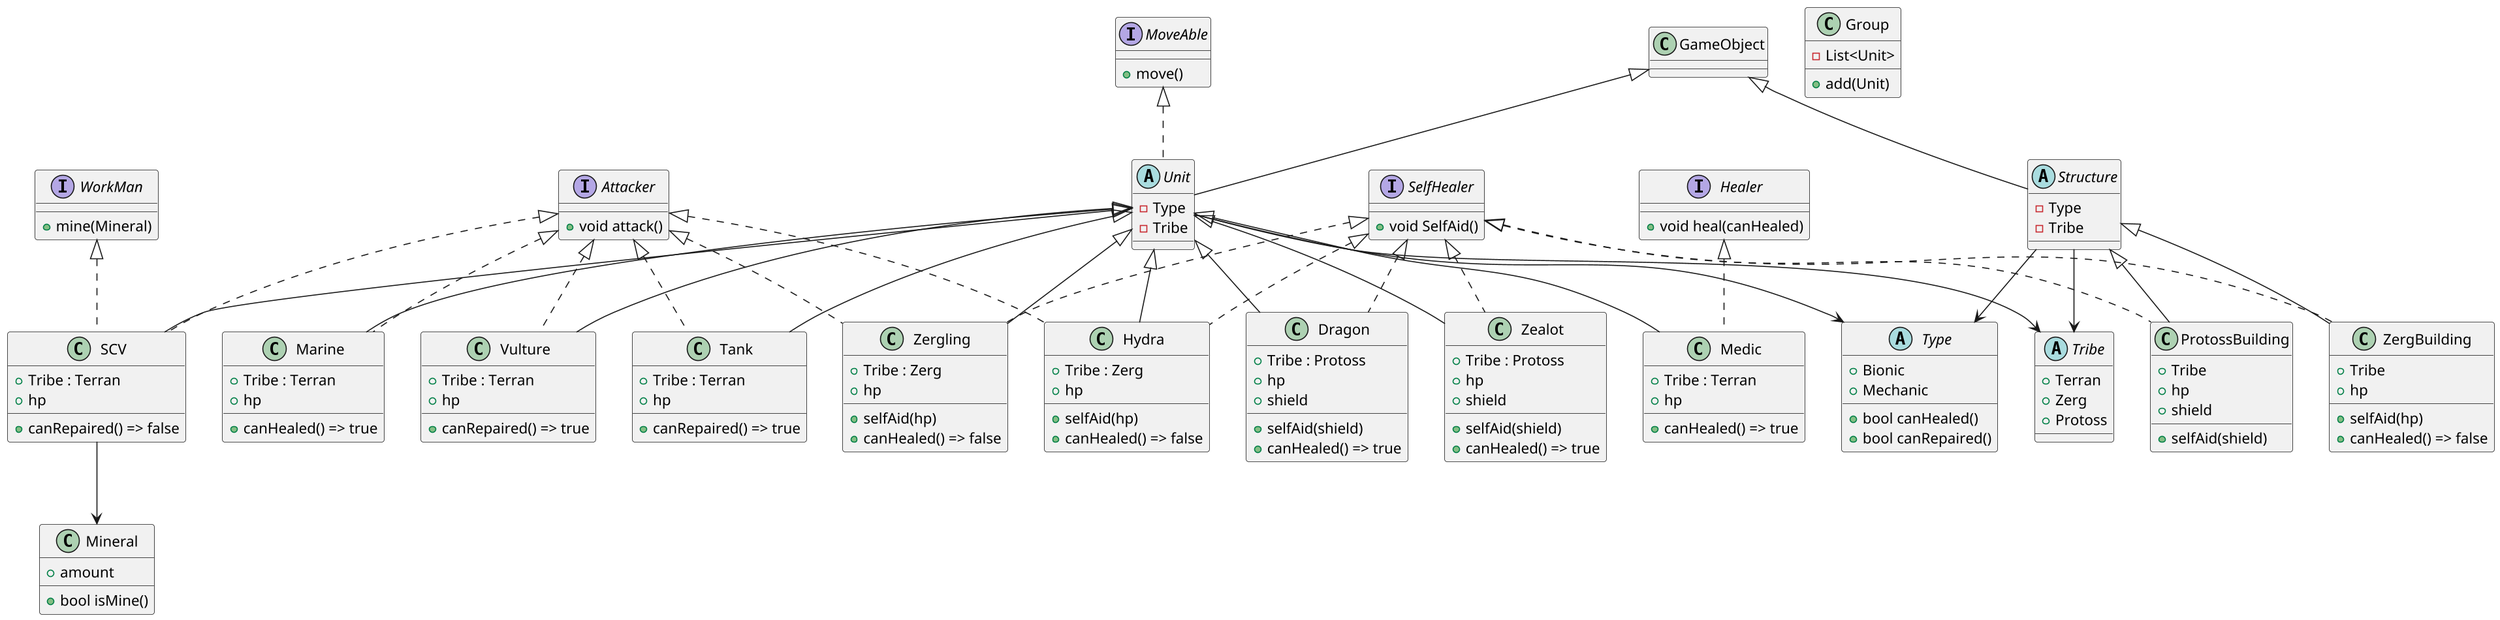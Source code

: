 @startuml
scale 1.6

class GameObject{
}

class Group {
  - List<Unit>
  + add(Unit)
}

abstract class Type {
 + Bionic
 + Mechanic


  +bool canHealed()
  +bool canRepaired()
}


abstract class Tribe {
 + Terran
 + Zerg
 + Protoss
}


abstract class Unit extends GameObject implements MoveAble{
  - Type
  - Tribe
}

interface MoveAble {
+move()
}

class Marine extends Unit implements Attacker{
+Tribe : Terran
    +hp
    + canHealed() => true
}
class Vulture extends Unit implements Attacker{
+Tribe : Terran
+hp
+ canRepaired() => true
}
class Tank extends Unit implements Attacker{
+Tribe : Terran
+hp
+ canRepaired() => true
}
class Medic extends Unit implements Healer{
+Tribe : Terran
+ hp
+ canHealed() => true
}

class Zergling extends Unit implements Attacker, SelfHealer{
    +Tribe : Zerg
    +hp
    + selfAid(hp)
    + canHealed() => false
}

class Hydra extends Unit implements Attacker, SelfHealer{
    +Tribe : Zerg
    +hp
    +selfAid(hp)
    + canHealed() => false
}

class Dragon extends Unit implements SelfHealer{
+Tribe : Protoss
+ hp
+shield
+ selfAid(shield)
+ canHealed() => true

}

class Zealot extends Unit implements SelfHealer{
+Tribe : Protoss
+ hp
+shield
+ selfAid(shield)
+ canHealed() => true
}

class Mineral {
  + amount

  + bool isMine()
}

interface WorkMan{
 +mine(Mineral)
}

interface Attacker{
   +void attack()
}

interface Healer{
  + void heal(canHealed)
}

interface SelfHealer{
 + void SelfAid()
}

class SCV extends Unit implements WorkMan,Attacker{
+Tribe : Terran
  + hp
  + canRepaired() => false
}

abstract class Structure extends GameObject {
  - Type
  - Tribe
}

class ZergBuilding extends Structure implements SelfHealer{
+Tribe
+hp
+ selfAid(hp)
+ canHealed() => false
}

class ProtossBuilding extends Structure implements SelfHealer{
+Tribe
+hp
+shield
+ selfAid(shield)
}





SCV --> Mineral
Unit --> Type
Unit --> Tribe
Structure --> Tribe
Structure --> Type
@enduml
